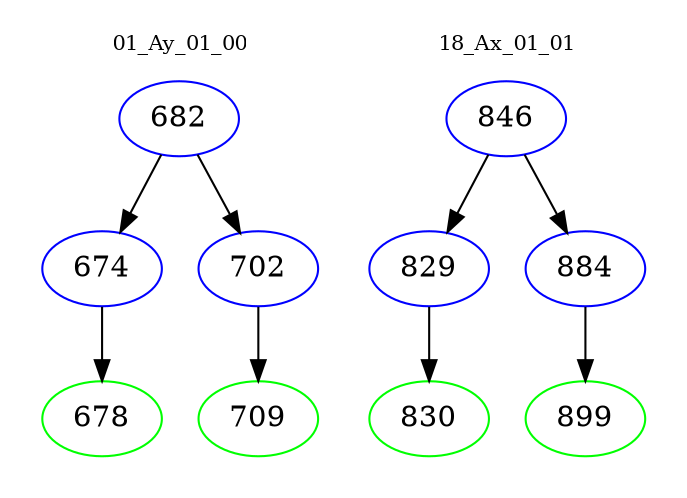 digraph{
subgraph cluster_0 {
color = white
label = "01_Ay_01_00";
fontsize=10;
T0_682 [label="682", color="blue"]
T0_682 -> T0_674 [color="black"]
T0_674 [label="674", color="blue"]
T0_674 -> T0_678 [color="black"]
T0_678 [label="678", color="green"]
T0_682 -> T0_702 [color="black"]
T0_702 [label="702", color="blue"]
T0_702 -> T0_709 [color="black"]
T0_709 [label="709", color="green"]
}
subgraph cluster_1 {
color = white
label = "18_Ax_01_01";
fontsize=10;
T1_846 [label="846", color="blue"]
T1_846 -> T1_829 [color="black"]
T1_829 [label="829", color="blue"]
T1_829 -> T1_830 [color="black"]
T1_830 [label="830", color="green"]
T1_846 -> T1_884 [color="black"]
T1_884 [label="884", color="blue"]
T1_884 -> T1_899 [color="black"]
T1_899 [label="899", color="green"]
}
}
